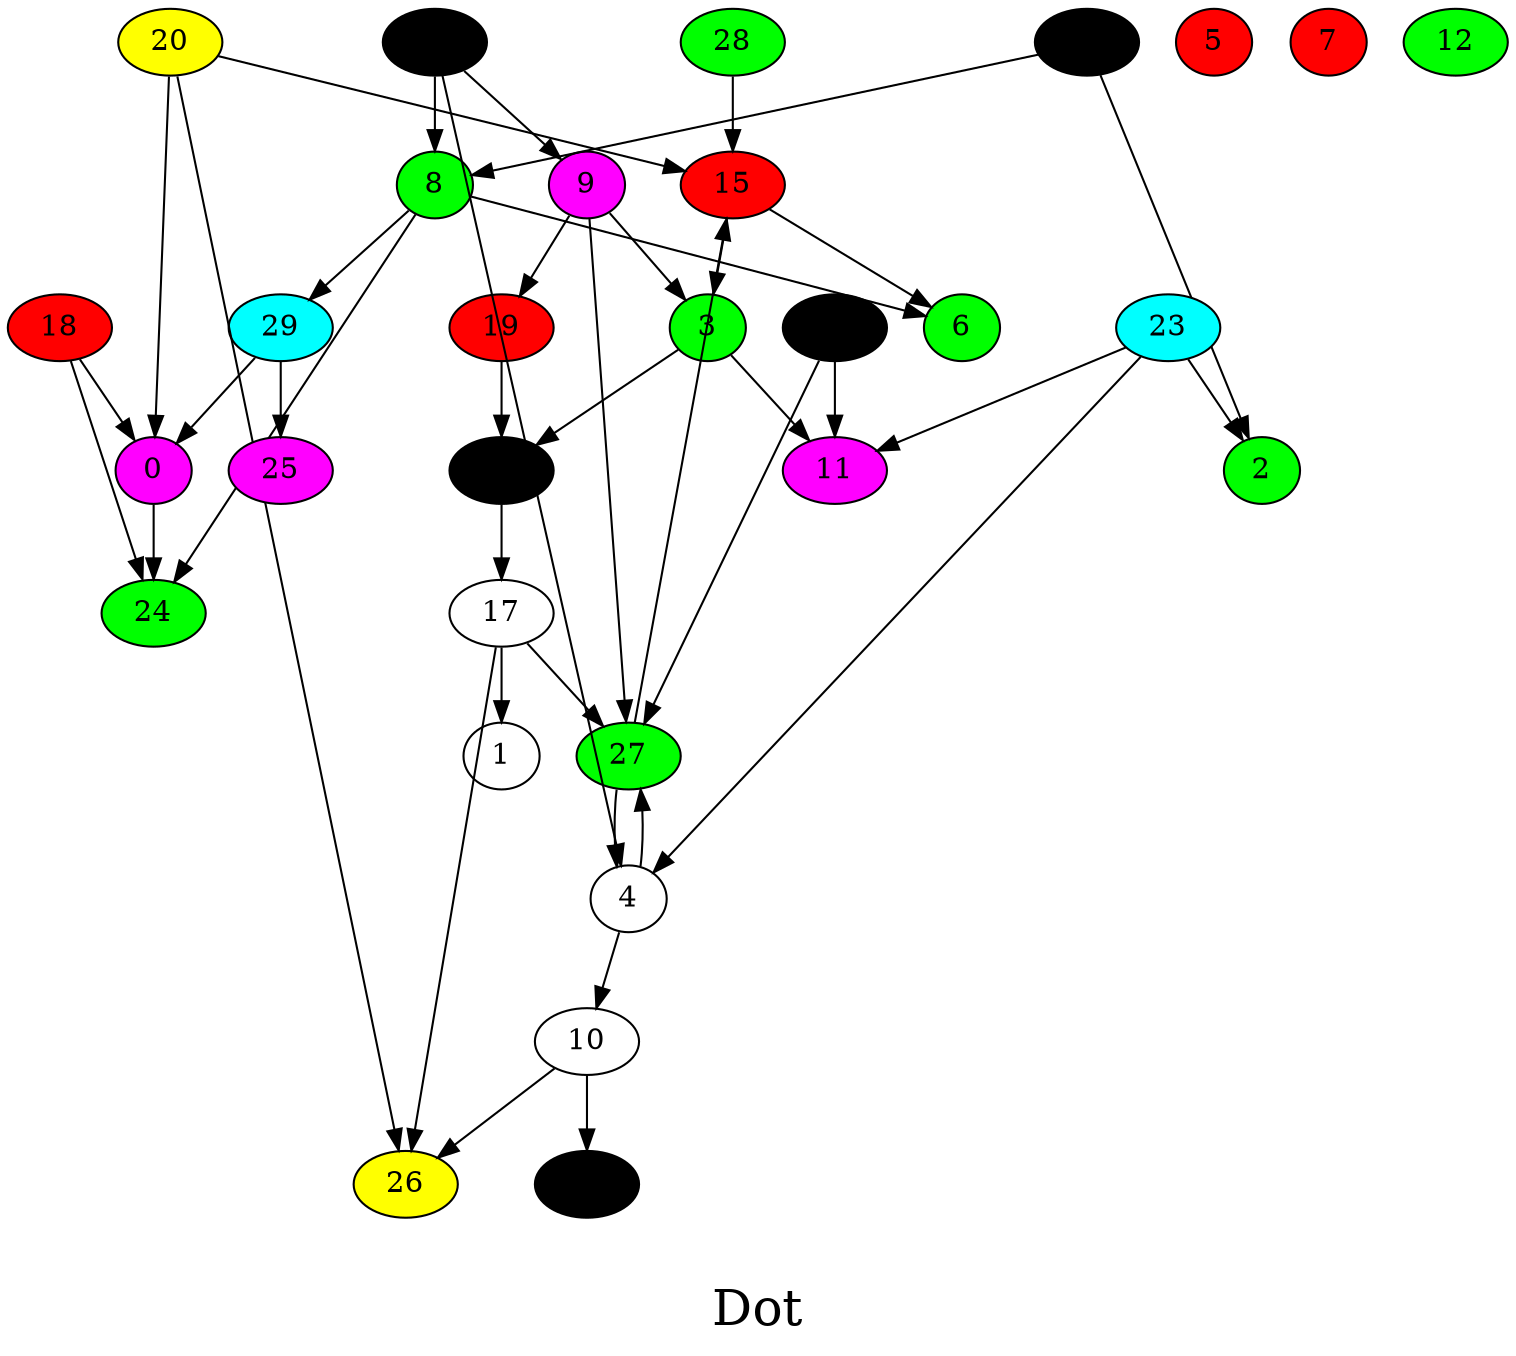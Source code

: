 /*****
Dot
*****/

digraph G {
  graph [splines=false overlap=false]
  node  [shape=ellipse, width=0.3, height=0.3]
  0 [style=filled, fillcolor="magenta"];
  1 [style=filled, fillcolor="white"];
  2 [style=filled, fillcolor="green"];
  3 [style=filled, fillcolor="green"];
  4 [style=filled, fillcolor="white"];
  5 [style=filled, fillcolor="red"];
  6 [style=filled, fillcolor="green"];
  7 [style=filled, fillcolor="red"];
  8 [style=filled, fillcolor="green"];
  9 [style=filled, fillcolor="magenta"];
  10 [style=filled, fillcolor="white"];
  11 [style=filled, fillcolor="magenta"];
  12 [style=filled, fillcolor="green"];
  13 [style=filled, fillcolor="black"];
  14 [style=filled, fillcolor="black"];
  15 [style=filled, fillcolor="red"];
  16 [style=filled, fillcolor="black"];
  17 [style=filled, fillcolor="white"];
  18 [style=filled, fillcolor="red"];
  19 [style=filled, fillcolor="red"];
  20 [style=filled, fillcolor="yellow"];
  21 [style=filled, fillcolor="black"];
  22 [style=filled, fillcolor="black"];
  23 [style=filled, fillcolor="cyan"];
  24 [style=filled, fillcolor="green"];
  25 [style=filled, fillcolor="magenta"];
  26 [style=filled, fillcolor="yellow"];
  27 [style=filled, fillcolor="green"];
  28 [style=filled, fillcolor="green"];
  29 [style=filled, fillcolor="cyan"];
  0 -> 24;
  3 -> 11;
  3 -> 13;
  4 -> 10;
  4 -> 27;
  8 -> 6;
  8 -> 24;
  8 -> 29;
  9 -> 3;
  9 -> 19;
  9 -> 27;
  10 -> 22;
  10 -> 26;
  13 -> 17;
  14 -> 11;
  14 -> 27;
  15 -> 3;
  15 -> 6;
  16 -> 2;
  16 -> 8;
  17 -> 1;
  17 -> 26;
  17 -> 27;
  18 -> 0;
  18 -> 24;
  19 -> 13;
  20 -> 0;
  20 -> 15;
  20 -> 26;
  21 -> 4;
  21 -> 8;
  21 -> 9;
  23 -> 2;
  23 -> 4;
  23 -> 11;
  27 -> 4;
  27 -> 15;
  28 -> 15;
  29 -> 0;
  29 -> 25;
  label = "\nDot\n";  fontsize=24;
}
